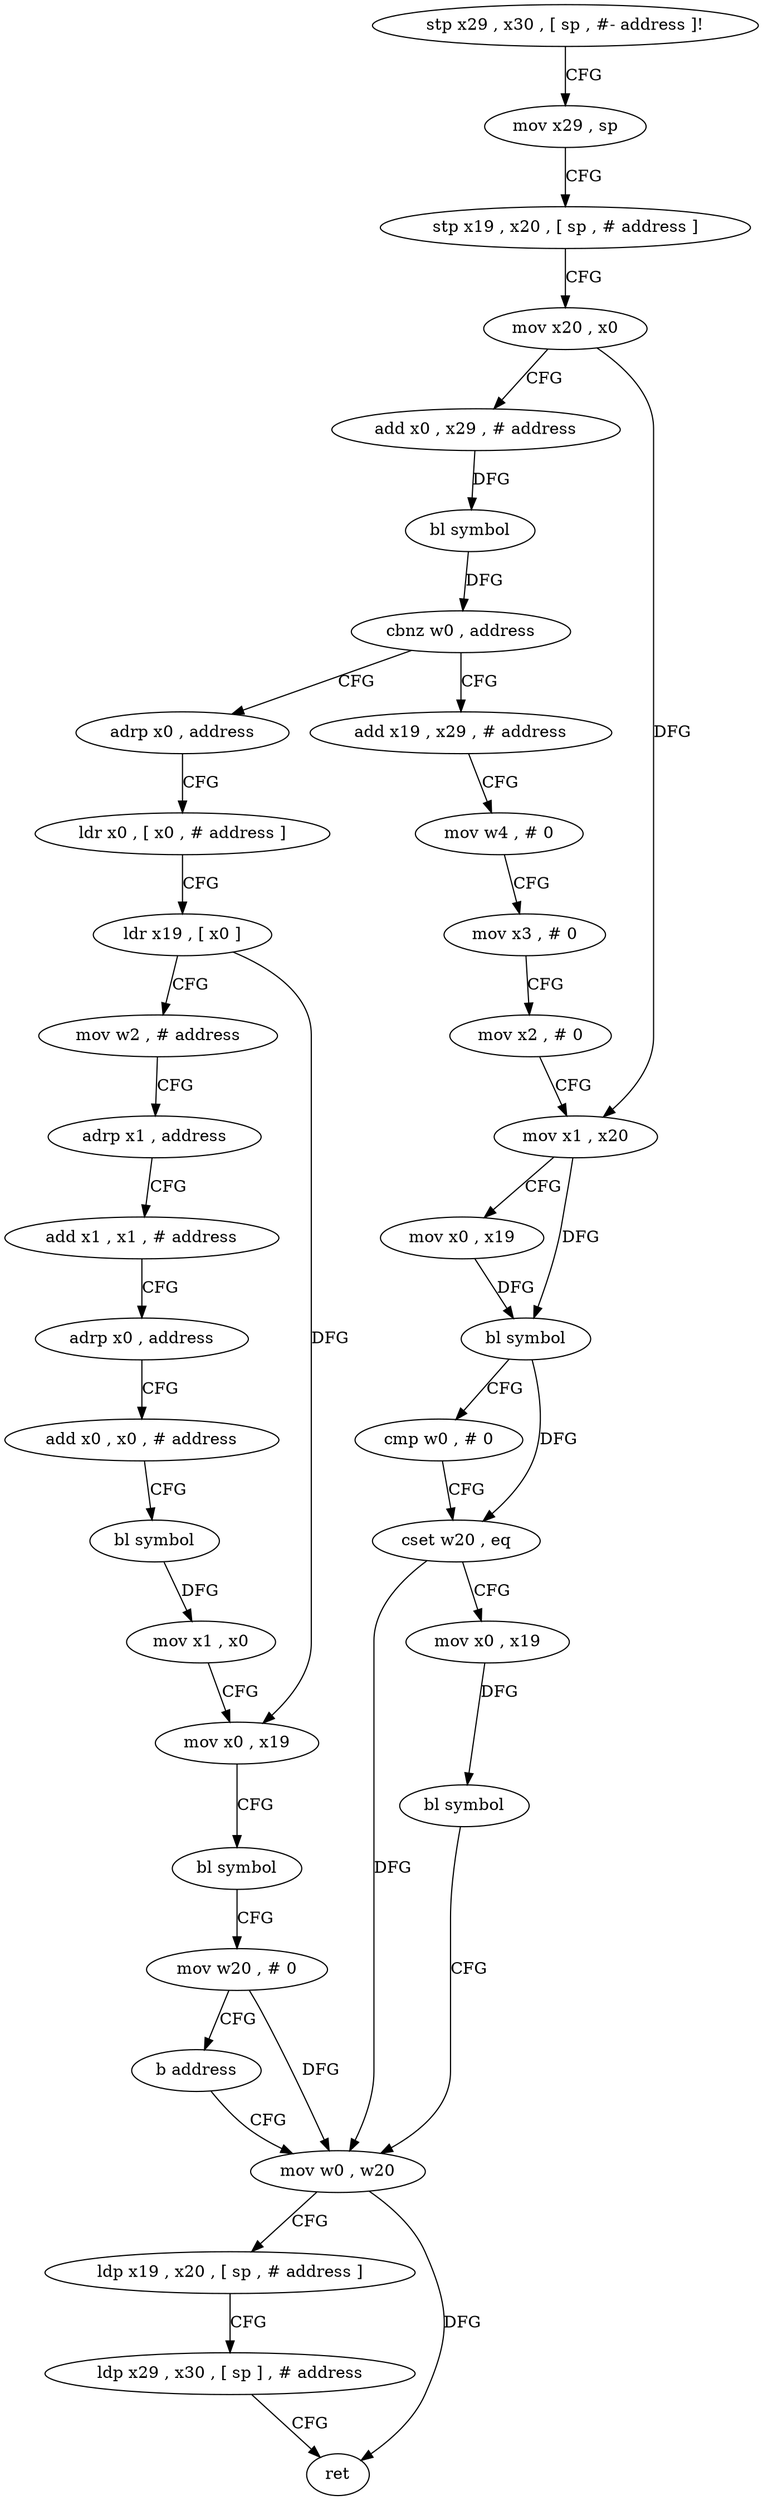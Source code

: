 digraph "func" {
"81160" [label = "stp x29 , x30 , [ sp , #- address ]!" ]
"81164" [label = "mov x29 , sp" ]
"81168" [label = "stp x19 , x20 , [ sp , # address ]" ]
"81172" [label = "mov x20 , x0" ]
"81176" [label = "add x0 , x29 , # address" ]
"81180" [label = "bl symbol" ]
"81184" [label = "cbnz w0 , address" ]
"81248" [label = "adrp x0 , address" ]
"81188" [label = "add x19 , x29 , # address" ]
"81252" [label = "ldr x0 , [ x0 , # address ]" ]
"81256" [label = "ldr x19 , [ x0 ]" ]
"81260" [label = "mov w2 , # address" ]
"81264" [label = "adrp x1 , address" ]
"81268" [label = "add x1 , x1 , # address" ]
"81272" [label = "adrp x0 , address" ]
"81276" [label = "add x0 , x0 , # address" ]
"81280" [label = "bl symbol" ]
"81284" [label = "mov x1 , x0" ]
"81288" [label = "mov x0 , x19" ]
"81292" [label = "bl symbol" ]
"81296" [label = "mov w20 , # 0" ]
"81300" [label = "b address" ]
"81232" [label = "mov w0 , w20" ]
"81192" [label = "mov w4 , # 0" ]
"81196" [label = "mov x3 , # 0" ]
"81200" [label = "mov x2 , # 0" ]
"81204" [label = "mov x1 , x20" ]
"81208" [label = "mov x0 , x19" ]
"81212" [label = "bl symbol" ]
"81216" [label = "cmp w0 , # 0" ]
"81220" [label = "cset w20 , eq" ]
"81224" [label = "mov x0 , x19" ]
"81228" [label = "bl symbol" ]
"81236" [label = "ldp x19 , x20 , [ sp , # address ]" ]
"81240" [label = "ldp x29 , x30 , [ sp ] , # address" ]
"81244" [label = "ret" ]
"81160" -> "81164" [ label = "CFG" ]
"81164" -> "81168" [ label = "CFG" ]
"81168" -> "81172" [ label = "CFG" ]
"81172" -> "81176" [ label = "CFG" ]
"81172" -> "81204" [ label = "DFG" ]
"81176" -> "81180" [ label = "DFG" ]
"81180" -> "81184" [ label = "DFG" ]
"81184" -> "81248" [ label = "CFG" ]
"81184" -> "81188" [ label = "CFG" ]
"81248" -> "81252" [ label = "CFG" ]
"81188" -> "81192" [ label = "CFG" ]
"81252" -> "81256" [ label = "CFG" ]
"81256" -> "81260" [ label = "CFG" ]
"81256" -> "81288" [ label = "DFG" ]
"81260" -> "81264" [ label = "CFG" ]
"81264" -> "81268" [ label = "CFG" ]
"81268" -> "81272" [ label = "CFG" ]
"81272" -> "81276" [ label = "CFG" ]
"81276" -> "81280" [ label = "CFG" ]
"81280" -> "81284" [ label = "DFG" ]
"81284" -> "81288" [ label = "CFG" ]
"81288" -> "81292" [ label = "CFG" ]
"81292" -> "81296" [ label = "CFG" ]
"81296" -> "81300" [ label = "CFG" ]
"81296" -> "81232" [ label = "DFG" ]
"81300" -> "81232" [ label = "CFG" ]
"81232" -> "81236" [ label = "CFG" ]
"81232" -> "81244" [ label = "DFG" ]
"81192" -> "81196" [ label = "CFG" ]
"81196" -> "81200" [ label = "CFG" ]
"81200" -> "81204" [ label = "CFG" ]
"81204" -> "81208" [ label = "CFG" ]
"81204" -> "81212" [ label = "DFG" ]
"81208" -> "81212" [ label = "DFG" ]
"81212" -> "81216" [ label = "CFG" ]
"81212" -> "81220" [ label = "DFG" ]
"81216" -> "81220" [ label = "CFG" ]
"81220" -> "81224" [ label = "CFG" ]
"81220" -> "81232" [ label = "DFG" ]
"81224" -> "81228" [ label = "DFG" ]
"81228" -> "81232" [ label = "CFG" ]
"81236" -> "81240" [ label = "CFG" ]
"81240" -> "81244" [ label = "CFG" ]
}
